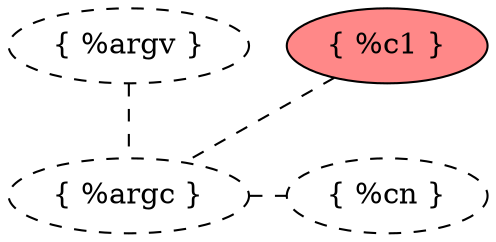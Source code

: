 graph G {
  fontname="monospace"
  "{ %argc }"[style=dashed];
  "{ %argv }"[style=dashed];
  "{ %c1 }" [style=filled;fillcolor="#ff8888"];
  "{ %cn }" [style=dashed];


  "{ %argv }" -- "{ %argc }"[style=dashed];
  "{ %c1 }" -- "{ %argc }" [style=dashed];
    {rank=same; "{ %argc }" -- "{ %cn }" [style=dashed]}
  
  edge [style=invis]
  "{ %argv }" -- "{ %cn }";
    {rank=same; "{ %argv }" -- "{ %c1 }";}
  }
